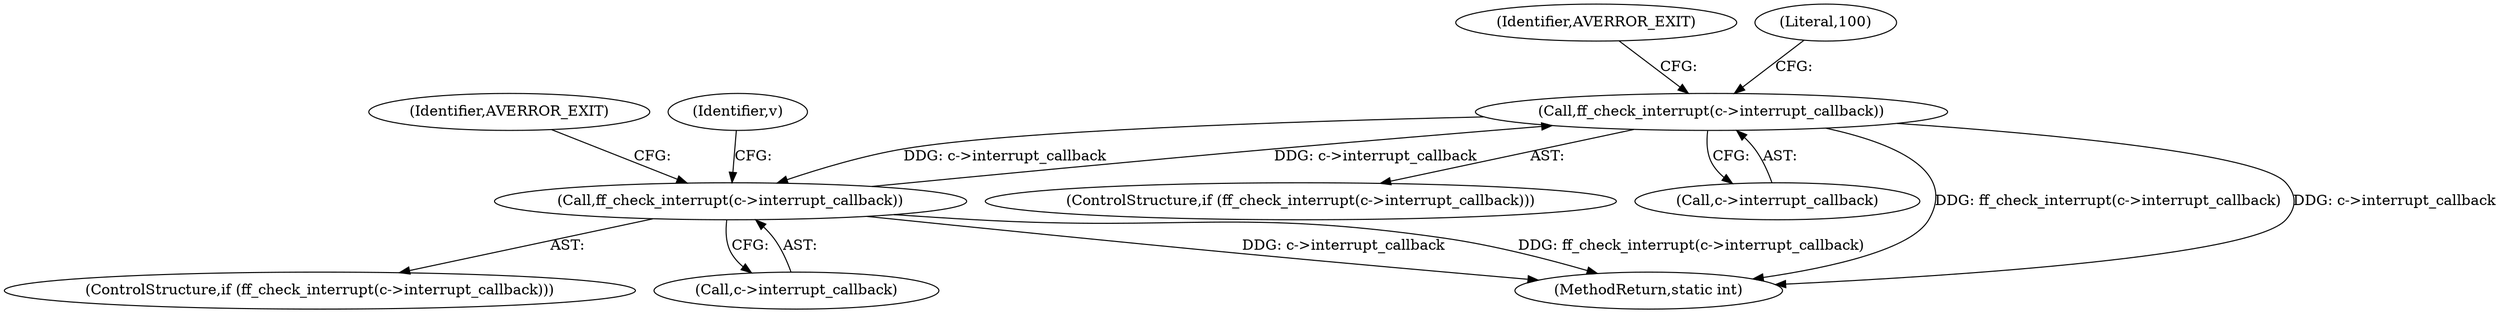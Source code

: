 digraph "0_FFmpeg_7ec414892ddcad88313848494b6fc5f437c9ca4a@pointer" {
"1000328" [label="(Call,ff_check_interrupt(c->interrupt_callback))"];
"1000364" [label="(Call,ff_check_interrupt(c->interrupt_callback))"];
"1000328" [label="(Call,ff_check_interrupt(c->interrupt_callback))"];
"1000328" [label="(Call,ff_check_interrupt(c->interrupt_callback))"];
"1000363" [label="(ControlStructure,if (ff_check_interrupt(c->interrupt_callback)))"];
"1000365" [label="(Call,c->interrupt_callback)"];
"1000369" [label="(Identifier,AVERROR_EXIT)"];
"1000372" [label="(Identifier,v)"];
"1000327" [label="(ControlStructure,if (ff_check_interrupt(c->interrupt_callback)))"];
"1000329" [label="(Call,c->interrupt_callback)"];
"1000333" [label="(Identifier,AVERROR_EXIT)"];
"1000473" [label="(MethodReturn,static int)"];
"1000364" [label="(Call,ff_check_interrupt(c->interrupt_callback))"];
"1000336" [label="(Literal,100)"];
"1000328" -> "1000327"  [label="AST: "];
"1000328" -> "1000329"  [label="CFG: "];
"1000329" -> "1000328"  [label="AST: "];
"1000333" -> "1000328"  [label="CFG: "];
"1000336" -> "1000328"  [label="CFG: "];
"1000328" -> "1000473"  [label="DDG: ff_check_interrupt(c->interrupt_callback)"];
"1000328" -> "1000473"  [label="DDG: c->interrupt_callback"];
"1000364" -> "1000328"  [label="DDG: c->interrupt_callback"];
"1000328" -> "1000364"  [label="DDG: c->interrupt_callback"];
"1000364" -> "1000363"  [label="AST: "];
"1000364" -> "1000365"  [label="CFG: "];
"1000365" -> "1000364"  [label="AST: "];
"1000369" -> "1000364"  [label="CFG: "];
"1000372" -> "1000364"  [label="CFG: "];
"1000364" -> "1000473"  [label="DDG: c->interrupt_callback"];
"1000364" -> "1000473"  [label="DDG: ff_check_interrupt(c->interrupt_callback)"];
}
